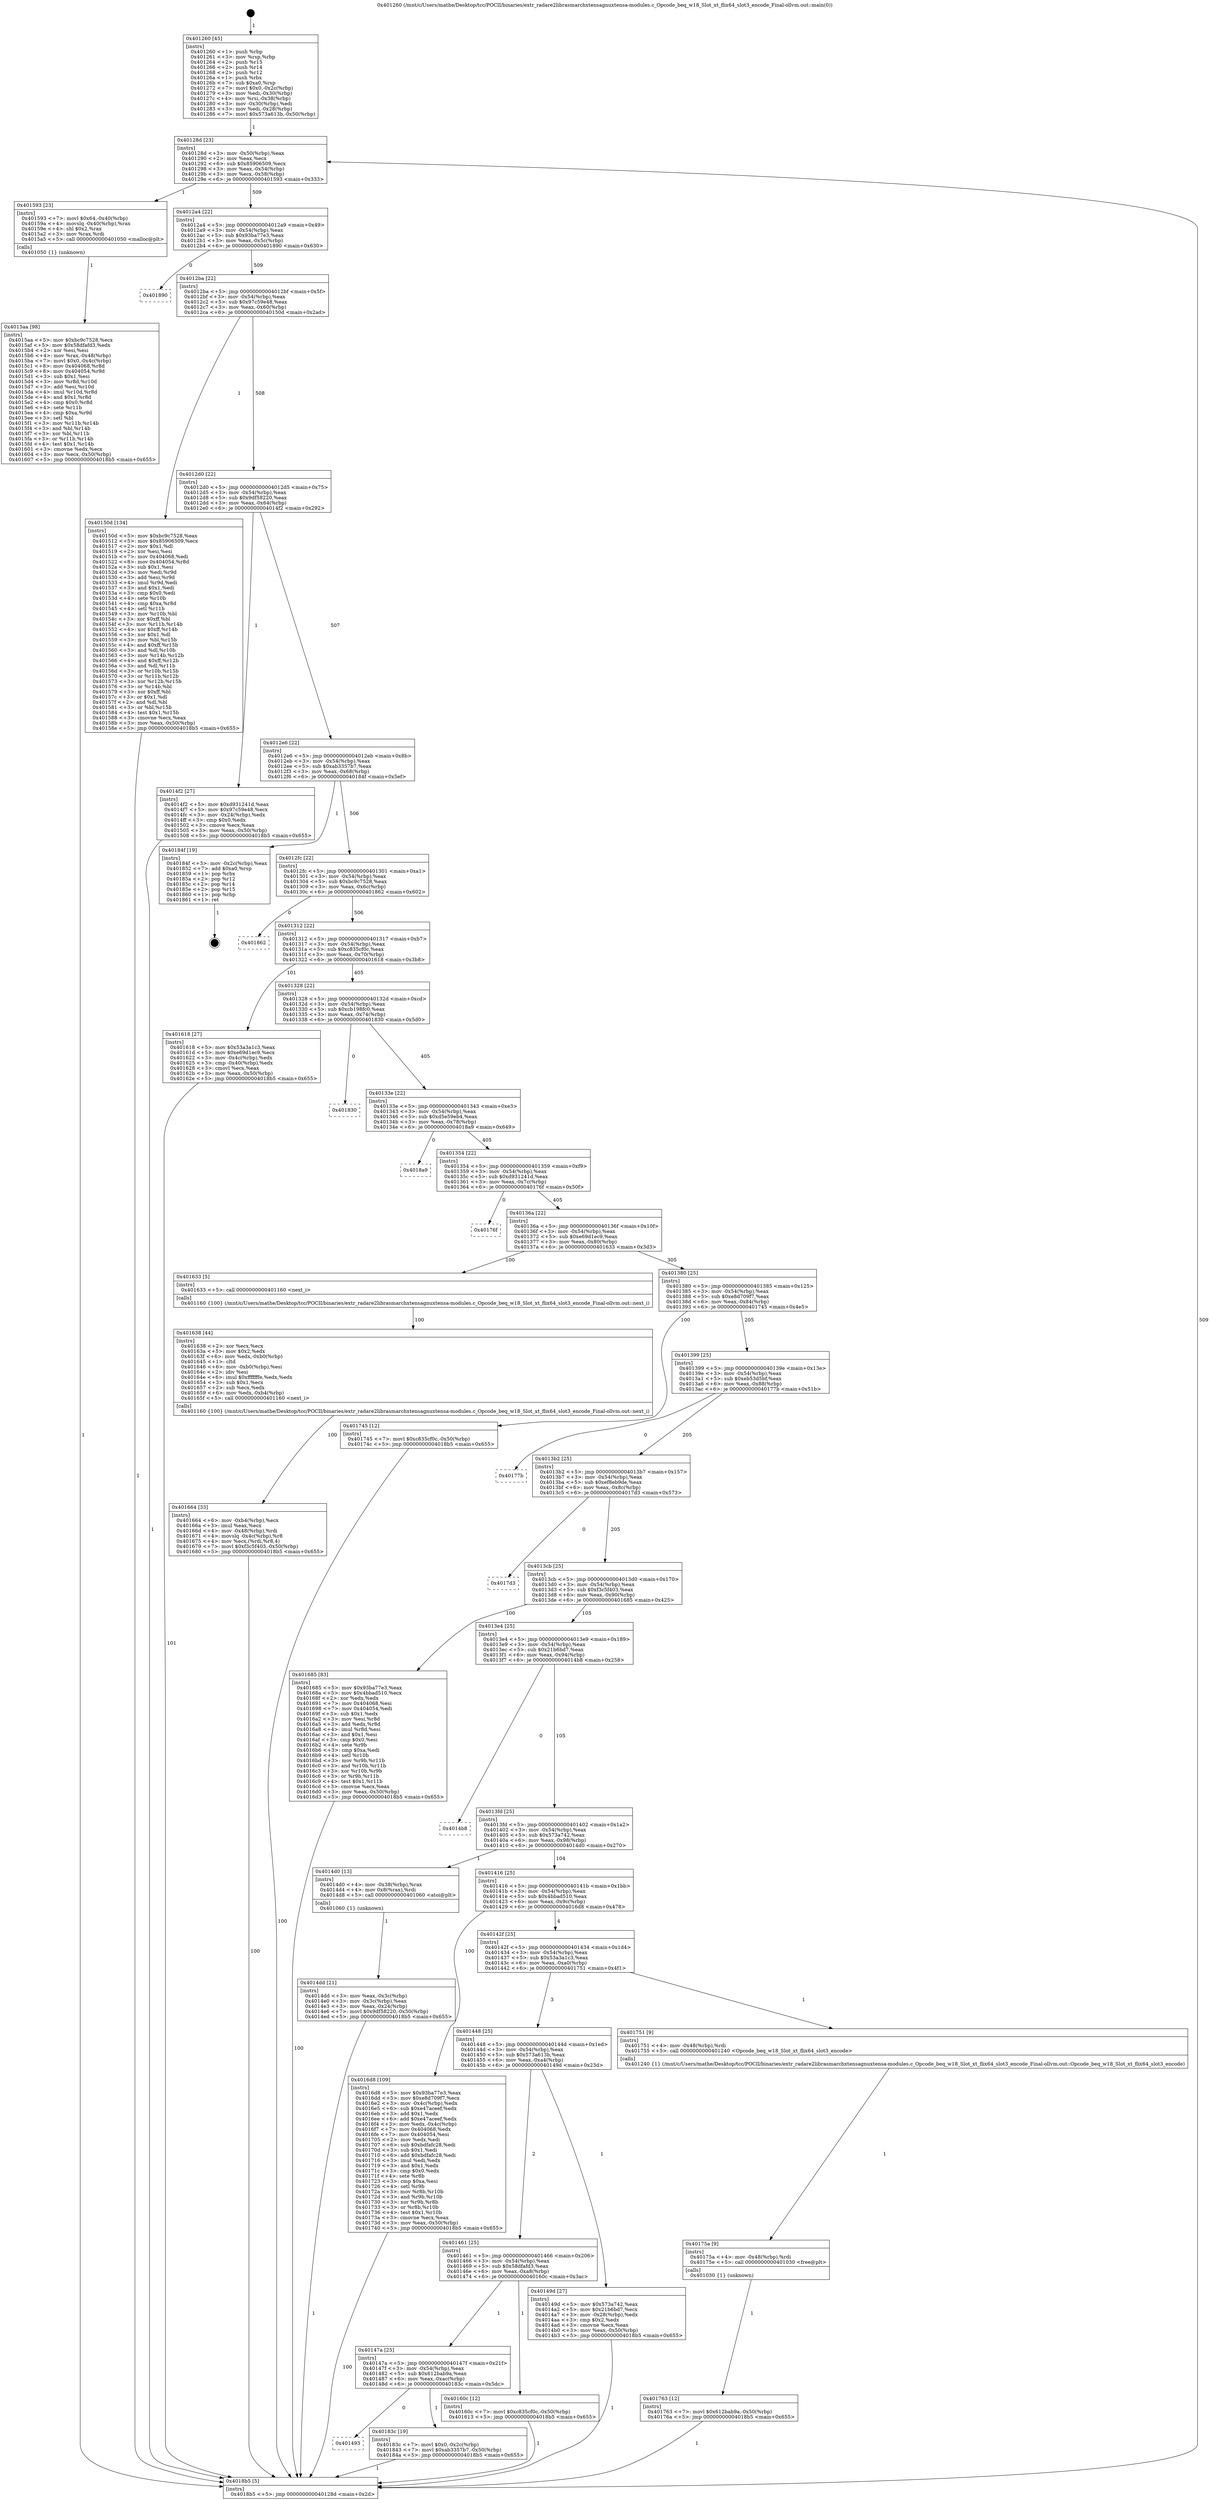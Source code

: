 digraph "0x401260" {
  label = "0x401260 (/mnt/c/Users/mathe/Desktop/tcc/POCII/binaries/extr_radare2librasmarchxtensagnuxtensa-modules.c_Opcode_beq_w18_Slot_xt_flix64_slot3_encode_Final-ollvm.out::main(0))"
  labelloc = "t"
  node[shape=record]

  Entry [label="",width=0.3,height=0.3,shape=circle,fillcolor=black,style=filled]
  "0x40128d" [label="{
     0x40128d [23]\l
     | [instrs]\l
     &nbsp;&nbsp;0x40128d \<+3\>: mov -0x50(%rbp),%eax\l
     &nbsp;&nbsp;0x401290 \<+2\>: mov %eax,%ecx\l
     &nbsp;&nbsp;0x401292 \<+6\>: sub $0x85906509,%ecx\l
     &nbsp;&nbsp;0x401298 \<+3\>: mov %eax,-0x54(%rbp)\l
     &nbsp;&nbsp;0x40129b \<+3\>: mov %ecx,-0x58(%rbp)\l
     &nbsp;&nbsp;0x40129e \<+6\>: je 0000000000401593 \<main+0x333\>\l
  }"]
  "0x401593" [label="{
     0x401593 [23]\l
     | [instrs]\l
     &nbsp;&nbsp;0x401593 \<+7\>: movl $0x64,-0x40(%rbp)\l
     &nbsp;&nbsp;0x40159a \<+4\>: movslq -0x40(%rbp),%rax\l
     &nbsp;&nbsp;0x40159e \<+4\>: shl $0x2,%rax\l
     &nbsp;&nbsp;0x4015a2 \<+3\>: mov %rax,%rdi\l
     &nbsp;&nbsp;0x4015a5 \<+5\>: call 0000000000401050 \<malloc@plt\>\l
     | [calls]\l
     &nbsp;&nbsp;0x401050 \{1\} (unknown)\l
  }"]
  "0x4012a4" [label="{
     0x4012a4 [22]\l
     | [instrs]\l
     &nbsp;&nbsp;0x4012a4 \<+5\>: jmp 00000000004012a9 \<main+0x49\>\l
     &nbsp;&nbsp;0x4012a9 \<+3\>: mov -0x54(%rbp),%eax\l
     &nbsp;&nbsp;0x4012ac \<+5\>: sub $0x93ba77e3,%eax\l
     &nbsp;&nbsp;0x4012b1 \<+3\>: mov %eax,-0x5c(%rbp)\l
     &nbsp;&nbsp;0x4012b4 \<+6\>: je 0000000000401890 \<main+0x630\>\l
  }"]
  Exit [label="",width=0.3,height=0.3,shape=circle,fillcolor=black,style=filled,peripheries=2]
  "0x401890" [label="{
     0x401890\l
  }", style=dashed]
  "0x4012ba" [label="{
     0x4012ba [22]\l
     | [instrs]\l
     &nbsp;&nbsp;0x4012ba \<+5\>: jmp 00000000004012bf \<main+0x5f\>\l
     &nbsp;&nbsp;0x4012bf \<+3\>: mov -0x54(%rbp),%eax\l
     &nbsp;&nbsp;0x4012c2 \<+5\>: sub $0x97c59e48,%eax\l
     &nbsp;&nbsp;0x4012c7 \<+3\>: mov %eax,-0x60(%rbp)\l
     &nbsp;&nbsp;0x4012ca \<+6\>: je 000000000040150d \<main+0x2ad\>\l
  }"]
  "0x401493" [label="{
     0x401493\l
  }", style=dashed]
  "0x40150d" [label="{
     0x40150d [134]\l
     | [instrs]\l
     &nbsp;&nbsp;0x40150d \<+5\>: mov $0xbc9c7528,%eax\l
     &nbsp;&nbsp;0x401512 \<+5\>: mov $0x85906509,%ecx\l
     &nbsp;&nbsp;0x401517 \<+2\>: mov $0x1,%dl\l
     &nbsp;&nbsp;0x401519 \<+2\>: xor %esi,%esi\l
     &nbsp;&nbsp;0x40151b \<+7\>: mov 0x404068,%edi\l
     &nbsp;&nbsp;0x401522 \<+8\>: mov 0x404054,%r8d\l
     &nbsp;&nbsp;0x40152a \<+3\>: sub $0x1,%esi\l
     &nbsp;&nbsp;0x40152d \<+3\>: mov %edi,%r9d\l
     &nbsp;&nbsp;0x401530 \<+3\>: add %esi,%r9d\l
     &nbsp;&nbsp;0x401533 \<+4\>: imul %r9d,%edi\l
     &nbsp;&nbsp;0x401537 \<+3\>: and $0x1,%edi\l
     &nbsp;&nbsp;0x40153a \<+3\>: cmp $0x0,%edi\l
     &nbsp;&nbsp;0x40153d \<+4\>: sete %r10b\l
     &nbsp;&nbsp;0x401541 \<+4\>: cmp $0xa,%r8d\l
     &nbsp;&nbsp;0x401545 \<+4\>: setl %r11b\l
     &nbsp;&nbsp;0x401549 \<+3\>: mov %r10b,%bl\l
     &nbsp;&nbsp;0x40154c \<+3\>: xor $0xff,%bl\l
     &nbsp;&nbsp;0x40154f \<+3\>: mov %r11b,%r14b\l
     &nbsp;&nbsp;0x401552 \<+4\>: xor $0xff,%r14b\l
     &nbsp;&nbsp;0x401556 \<+3\>: xor $0x1,%dl\l
     &nbsp;&nbsp;0x401559 \<+3\>: mov %bl,%r15b\l
     &nbsp;&nbsp;0x40155c \<+4\>: and $0xff,%r15b\l
     &nbsp;&nbsp;0x401560 \<+3\>: and %dl,%r10b\l
     &nbsp;&nbsp;0x401563 \<+3\>: mov %r14b,%r12b\l
     &nbsp;&nbsp;0x401566 \<+4\>: and $0xff,%r12b\l
     &nbsp;&nbsp;0x40156a \<+3\>: and %dl,%r11b\l
     &nbsp;&nbsp;0x40156d \<+3\>: or %r10b,%r15b\l
     &nbsp;&nbsp;0x401570 \<+3\>: or %r11b,%r12b\l
     &nbsp;&nbsp;0x401573 \<+3\>: xor %r12b,%r15b\l
     &nbsp;&nbsp;0x401576 \<+3\>: or %r14b,%bl\l
     &nbsp;&nbsp;0x401579 \<+3\>: xor $0xff,%bl\l
     &nbsp;&nbsp;0x40157c \<+3\>: or $0x1,%dl\l
     &nbsp;&nbsp;0x40157f \<+2\>: and %dl,%bl\l
     &nbsp;&nbsp;0x401581 \<+3\>: or %bl,%r15b\l
     &nbsp;&nbsp;0x401584 \<+4\>: test $0x1,%r15b\l
     &nbsp;&nbsp;0x401588 \<+3\>: cmovne %ecx,%eax\l
     &nbsp;&nbsp;0x40158b \<+3\>: mov %eax,-0x50(%rbp)\l
     &nbsp;&nbsp;0x40158e \<+5\>: jmp 00000000004018b5 \<main+0x655\>\l
  }"]
  "0x4012d0" [label="{
     0x4012d0 [22]\l
     | [instrs]\l
     &nbsp;&nbsp;0x4012d0 \<+5\>: jmp 00000000004012d5 \<main+0x75\>\l
     &nbsp;&nbsp;0x4012d5 \<+3\>: mov -0x54(%rbp),%eax\l
     &nbsp;&nbsp;0x4012d8 \<+5\>: sub $0x9df58220,%eax\l
     &nbsp;&nbsp;0x4012dd \<+3\>: mov %eax,-0x64(%rbp)\l
     &nbsp;&nbsp;0x4012e0 \<+6\>: je 00000000004014f2 \<main+0x292\>\l
  }"]
  "0x40183c" [label="{
     0x40183c [19]\l
     | [instrs]\l
     &nbsp;&nbsp;0x40183c \<+7\>: movl $0x0,-0x2c(%rbp)\l
     &nbsp;&nbsp;0x401843 \<+7\>: movl $0xab3357b7,-0x50(%rbp)\l
     &nbsp;&nbsp;0x40184a \<+5\>: jmp 00000000004018b5 \<main+0x655\>\l
  }"]
  "0x4014f2" [label="{
     0x4014f2 [27]\l
     | [instrs]\l
     &nbsp;&nbsp;0x4014f2 \<+5\>: mov $0xd931241d,%eax\l
     &nbsp;&nbsp;0x4014f7 \<+5\>: mov $0x97c59e48,%ecx\l
     &nbsp;&nbsp;0x4014fc \<+3\>: mov -0x24(%rbp),%edx\l
     &nbsp;&nbsp;0x4014ff \<+3\>: cmp $0x0,%edx\l
     &nbsp;&nbsp;0x401502 \<+3\>: cmove %ecx,%eax\l
     &nbsp;&nbsp;0x401505 \<+3\>: mov %eax,-0x50(%rbp)\l
     &nbsp;&nbsp;0x401508 \<+5\>: jmp 00000000004018b5 \<main+0x655\>\l
  }"]
  "0x4012e6" [label="{
     0x4012e6 [22]\l
     | [instrs]\l
     &nbsp;&nbsp;0x4012e6 \<+5\>: jmp 00000000004012eb \<main+0x8b\>\l
     &nbsp;&nbsp;0x4012eb \<+3\>: mov -0x54(%rbp),%eax\l
     &nbsp;&nbsp;0x4012ee \<+5\>: sub $0xab3357b7,%eax\l
     &nbsp;&nbsp;0x4012f3 \<+3\>: mov %eax,-0x68(%rbp)\l
     &nbsp;&nbsp;0x4012f6 \<+6\>: je 000000000040184f \<main+0x5ef\>\l
  }"]
  "0x401763" [label="{
     0x401763 [12]\l
     | [instrs]\l
     &nbsp;&nbsp;0x401763 \<+7\>: movl $0x612bab9a,-0x50(%rbp)\l
     &nbsp;&nbsp;0x40176a \<+5\>: jmp 00000000004018b5 \<main+0x655\>\l
  }"]
  "0x40184f" [label="{
     0x40184f [19]\l
     | [instrs]\l
     &nbsp;&nbsp;0x40184f \<+3\>: mov -0x2c(%rbp),%eax\l
     &nbsp;&nbsp;0x401852 \<+7\>: add $0xa0,%rsp\l
     &nbsp;&nbsp;0x401859 \<+1\>: pop %rbx\l
     &nbsp;&nbsp;0x40185a \<+2\>: pop %r12\l
     &nbsp;&nbsp;0x40185c \<+2\>: pop %r14\l
     &nbsp;&nbsp;0x40185e \<+2\>: pop %r15\l
     &nbsp;&nbsp;0x401860 \<+1\>: pop %rbp\l
     &nbsp;&nbsp;0x401861 \<+1\>: ret\l
  }"]
  "0x4012fc" [label="{
     0x4012fc [22]\l
     | [instrs]\l
     &nbsp;&nbsp;0x4012fc \<+5\>: jmp 0000000000401301 \<main+0xa1\>\l
     &nbsp;&nbsp;0x401301 \<+3\>: mov -0x54(%rbp),%eax\l
     &nbsp;&nbsp;0x401304 \<+5\>: sub $0xbc9c7528,%eax\l
     &nbsp;&nbsp;0x401309 \<+3\>: mov %eax,-0x6c(%rbp)\l
     &nbsp;&nbsp;0x40130c \<+6\>: je 0000000000401862 \<main+0x602\>\l
  }"]
  "0x40175a" [label="{
     0x40175a [9]\l
     | [instrs]\l
     &nbsp;&nbsp;0x40175a \<+4\>: mov -0x48(%rbp),%rdi\l
     &nbsp;&nbsp;0x40175e \<+5\>: call 0000000000401030 \<free@plt\>\l
     | [calls]\l
     &nbsp;&nbsp;0x401030 \{1\} (unknown)\l
  }"]
  "0x401862" [label="{
     0x401862\l
  }", style=dashed]
  "0x401312" [label="{
     0x401312 [22]\l
     | [instrs]\l
     &nbsp;&nbsp;0x401312 \<+5\>: jmp 0000000000401317 \<main+0xb7\>\l
     &nbsp;&nbsp;0x401317 \<+3\>: mov -0x54(%rbp),%eax\l
     &nbsp;&nbsp;0x40131a \<+5\>: sub $0xc835cf0c,%eax\l
     &nbsp;&nbsp;0x40131f \<+3\>: mov %eax,-0x70(%rbp)\l
     &nbsp;&nbsp;0x401322 \<+6\>: je 0000000000401618 \<main+0x3b8\>\l
  }"]
  "0x401664" [label="{
     0x401664 [33]\l
     | [instrs]\l
     &nbsp;&nbsp;0x401664 \<+6\>: mov -0xb4(%rbp),%ecx\l
     &nbsp;&nbsp;0x40166a \<+3\>: imul %eax,%ecx\l
     &nbsp;&nbsp;0x40166d \<+4\>: mov -0x48(%rbp),%rdi\l
     &nbsp;&nbsp;0x401671 \<+4\>: movslq -0x4c(%rbp),%r8\l
     &nbsp;&nbsp;0x401675 \<+4\>: mov %ecx,(%rdi,%r8,4)\l
     &nbsp;&nbsp;0x401679 \<+7\>: movl $0xf3c5f403,-0x50(%rbp)\l
     &nbsp;&nbsp;0x401680 \<+5\>: jmp 00000000004018b5 \<main+0x655\>\l
  }"]
  "0x401618" [label="{
     0x401618 [27]\l
     | [instrs]\l
     &nbsp;&nbsp;0x401618 \<+5\>: mov $0x53a3a1c3,%eax\l
     &nbsp;&nbsp;0x40161d \<+5\>: mov $0xe69d1ec9,%ecx\l
     &nbsp;&nbsp;0x401622 \<+3\>: mov -0x4c(%rbp),%edx\l
     &nbsp;&nbsp;0x401625 \<+3\>: cmp -0x40(%rbp),%edx\l
     &nbsp;&nbsp;0x401628 \<+3\>: cmovl %ecx,%eax\l
     &nbsp;&nbsp;0x40162b \<+3\>: mov %eax,-0x50(%rbp)\l
     &nbsp;&nbsp;0x40162e \<+5\>: jmp 00000000004018b5 \<main+0x655\>\l
  }"]
  "0x401328" [label="{
     0x401328 [22]\l
     | [instrs]\l
     &nbsp;&nbsp;0x401328 \<+5\>: jmp 000000000040132d \<main+0xcd\>\l
     &nbsp;&nbsp;0x40132d \<+3\>: mov -0x54(%rbp),%eax\l
     &nbsp;&nbsp;0x401330 \<+5\>: sub $0xcb198fc0,%eax\l
     &nbsp;&nbsp;0x401335 \<+3\>: mov %eax,-0x74(%rbp)\l
     &nbsp;&nbsp;0x401338 \<+6\>: je 0000000000401830 \<main+0x5d0\>\l
  }"]
  "0x401638" [label="{
     0x401638 [44]\l
     | [instrs]\l
     &nbsp;&nbsp;0x401638 \<+2\>: xor %ecx,%ecx\l
     &nbsp;&nbsp;0x40163a \<+5\>: mov $0x2,%edx\l
     &nbsp;&nbsp;0x40163f \<+6\>: mov %edx,-0xb0(%rbp)\l
     &nbsp;&nbsp;0x401645 \<+1\>: cltd\l
     &nbsp;&nbsp;0x401646 \<+6\>: mov -0xb0(%rbp),%esi\l
     &nbsp;&nbsp;0x40164c \<+2\>: idiv %esi\l
     &nbsp;&nbsp;0x40164e \<+6\>: imul $0xfffffffe,%edx,%edx\l
     &nbsp;&nbsp;0x401654 \<+3\>: sub $0x1,%ecx\l
     &nbsp;&nbsp;0x401657 \<+2\>: sub %ecx,%edx\l
     &nbsp;&nbsp;0x401659 \<+6\>: mov %edx,-0xb4(%rbp)\l
     &nbsp;&nbsp;0x40165f \<+5\>: call 0000000000401160 \<next_i\>\l
     | [calls]\l
     &nbsp;&nbsp;0x401160 \{100\} (/mnt/c/Users/mathe/Desktop/tcc/POCII/binaries/extr_radare2librasmarchxtensagnuxtensa-modules.c_Opcode_beq_w18_Slot_xt_flix64_slot3_encode_Final-ollvm.out::next_i)\l
  }"]
  "0x401830" [label="{
     0x401830\l
  }", style=dashed]
  "0x40133e" [label="{
     0x40133e [22]\l
     | [instrs]\l
     &nbsp;&nbsp;0x40133e \<+5\>: jmp 0000000000401343 \<main+0xe3\>\l
     &nbsp;&nbsp;0x401343 \<+3\>: mov -0x54(%rbp),%eax\l
     &nbsp;&nbsp;0x401346 \<+5\>: sub $0xd5e59eb4,%eax\l
     &nbsp;&nbsp;0x40134b \<+3\>: mov %eax,-0x78(%rbp)\l
     &nbsp;&nbsp;0x40134e \<+6\>: je 00000000004018a9 \<main+0x649\>\l
  }"]
  "0x40147a" [label="{
     0x40147a [25]\l
     | [instrs]\l
     &nbsp;&nbsp;0x40147a \<+5\>: jmp 000000000040147f \<main+0x21f\>\l
     &nbsp;&nbsp;0x40147f \<+3\>: mov -0x54(%rbp),%eax\l
     &nbsp;&nbsp;0x401482 \<+5\>: sub $0x612bab9a,%eax\l
     &nbsp;&nbsp;0x401487 \<+6\>: mov %eax,-0xac(%rbp)\l
     &nbsp;&nbsp;0x40148d \<+6\>: je 000000000040183c \<main+0x5dc\>\l
  }"]
  "0x4018a9" [label="{
     0x4018a9\l
  }", style=dashed]
  "0x401354" [label="{
     0x401354 [22]\l
     | [instrs]\l
     &nbsp;&nbsp;0x401354 \<+5\>: jmp 0000000000401359 \<main+0xf9\>\l
     &nbsp;&nbsp;0x401359 \<+3\>: mov -0x54(%rbp),%eax\l
     &nbsp;&nbsp;0x40135c \<+5\>: sub $0xd931241d,%eax\l
     &nbsp;&nbsp;0x401361 \<+3\>: mov %eax,-0x7c(%rbp)\l
     &nbsp;&nbsp;0x401364 \<+6\>: je 000000000040176f \<main+0x50f\>\l
  }"]
  "0x40160c" [label="{
     0x40160c [12]\l
     | [instrs]\l
     &nbsp;&nbsp;0x40160c \<+7\>: movl $0xc835cf0c,-0x50(%rbp)\l
     &nbsp;&nbsp;0x401613 \<+5\>: jmp 00000000004018b5 \<main+0x655\>\l
  }"]
  "0x40176f" [label="{
     0x40176f\l
  }", style=dashed]
  "0x40136a" [label="{
     0x40136a [22]\l
     | [instrs]\l
     &nbsp;&nbsp;0x40136a \<+5\>: jmp 000000000040136f \<main+0x10f\>\l
     &nbsp;&nbsp;0x40136f \<+3\>: mov -0x54(%rbp),%eax\l
     &nbsp;&nbsp;0x401372 \<+5\>: sub $0xe69d1ec9,%eax\l
     &nbsp;&nbsp;0x401377 \<+3\>: mov %eax,-0x80(%rbp)\l
     &nbsp;&nbsp;0x40137a \<+6\>: je 0000000000401633 \<main+0x3d3\>\l
  }"]
  "0x4015aa" [label="{
     0x4015aa [98]\l
     | [instrs]\l
     &nbsp;&nbsp;0x4015aa \<+5\>: mov $0xbc9c7528,%ecx\l
     &nbsp;&nbsp;0x4015af \<+5\>: mov $0x58dfafd3,%edx\l
     &nbsp;&nbsp;0x4015b4 \<+2\>: xor %esi,%esi\l
     &nbsp;&nbsp;0x4015b6 \<+4\>: mov %rax,-0x48(%rbp)\l
     &nbsp;&nbsp;0x4015ba \<+7\>: movl $0x0,-0x4c(%rbp)\l
     &nbsp;&nbsp;0x4015c1 \<+8\>: mov 0x404068,%r8d\l
     &nbsp;&nbsp;0x4015c9 \<+8\>: mov 0x404054,%r9d\l
     &nbsp;&nbsp;0x4015d1 \<+3\>: sub $0x1,%esi\l
     &nbsp;&nbsp;0x4015d4 \<+3\>: mov %r8d,%r10d\l
     &nbsp;&nbsp;0x4015d7 \<+3\>: add %esi,%r10d\l
     &nbsp;&nbsp;0x4015da \<+4\>: imul %r10d,%r8d\l
     &nbsp;&nbsp;0x4015de \<+4\>: and $0x1,%r8d\l
     &nbsp;&nbsp;0x4015e2 \<+4\>: cmp $0x0,%r8d\l
     &nbsp;&nbsp;0x4015e6 \<+4\>: sete %r11b\l
     &nbsp;&nbsp;0x4015ea \<+4\>: cmp $0xa,%r9d\l
     &nbsp;&nbsp;0x4015ee \<+3\>: setl %bl\l
     &nbsp;&nbsp;0x4015f1 \<+3\>: mov %r11b,%r14b\l
     &nbsp;&nbsp;0x4015f4 \<+3\>: and %bl,%r14b\l
     &nbsp;&nbsp;0x4015f7 \<+3\>: xor %bl,%r11b\l
     &nbsp;&nbsp;0x4015fa \<+3\>: or %r11b,%r14b\l
     &nbsp;&nbsp;0x4015fd \<+4\>: test $0x1,%r14b\l
     &nbsp;&nbsp;0x401601 \<+3\>: cmovne %edx,%ecx\l
     &nbsp;&nbsp;0x401604 \<+3\>: mov %ecx,-0x50(%rbp)\l
     &nbsp;&nbsp;0x401607 \<+5\>: jmp 00000000004018b5 \<main+0x655\>\l
  }"]
  "0x401633" [label="{
     0x401633 [5]\l
     | [instrs]\l
     &nbsp;&nbsp;0x401633 \<+5\>: call 0000000000401160 \<next_i\>\l
     | [calls]\l
     &nbsp;&nbsp;0x401160 \{100\} (/mnt/c/Users/mathe/Desktop/tcc/POCII/binaries/extr_radare2librasmarchxtensagnuxtensa-modules.c_Opcode_beq_w18_Slot_xt_flix64_slot3_encode_Final-ollvm.out::next_i)\l
  }"]
  "0x401380" [label="{
     0x401380 [25]\l
     | [instrs]\l
     &nbsp;&nbsp;0x401380 \<+5\>: jmp 0000000000401385 \<main+0x125\>\l
     &nbsp;&nbsp;0x401385 \<+3\>: mov -0x54(%rbp),%eax\l
     &nbsp;&nbsp;0x401388 \<+5\>: sub $0xe8d709f7,%eax\l
     &nbsp;&nbsp;0x40138d \<+6\>: mov %eax,-0x84(%rbp)\l
     &nbsp;&nbsp;0x401393 \<+6\>: je 0000000000401745 \<main+0x4e5\>\l
  }"]
  "0x4014dd" [label="{
     0x4014dd [21]\l
     | [instrs]\l
     &nbsp;&nbsp;0x4014dd \<+3\>: mov %eax,-0x3c(%rbp)\l
     &nbsp;&nbsp;0x4014e0 \<+3\>: mov -0x3c(%rbp),%eax\l
     &nbsp;&nbsp;0x4014e3 \<+3\>: mov %eax,-0x24(%rbp)\l
     &nbsp;&nbsp;0x4014e6 \<+7\>: movl $0x9df58220,-0x50(%rbp)\l
     &nbsp;&nbsp;0x4014ed \<+5\>: jmp 00000000004018b5 \<main+0x655\>\l
  }"]
  "0x401745" [label="{
     0x401745 [12]\l
     | [instrs]\l
     &nbsp;&nbsp;0x401745 \<+7\>: movl $0xc835cf0c,-0x50(%rbp)\l
     &nbsp;&nbsp;0x40174c \<+5\>: jmp 00000000004018b5 \<main+0x655\>\l
  }"]
  "0x401399" [label="{
     0x401399 [25]\l
     | [instrs]\l
     &nbsp;&nbsp;0x401399 \<+5\>: jmp 000000000040139e \<main+0x13e\>\l
     &nbsp;&nbsp;0x40139e \<+3\>: mov -0x54(%rbp),%eax\l
     &nbsp;&nbsp;0x4013a1 \<+5\>: sub $0xeb53d5bf,%eax\l
     &nbsp;&nbsp;0x4013a6 \<+6\>: mov %eax,-0x88(%rbp)\l
     &nbsp;&nbsp;0x4013ac \<+6\>: je 000000000040177b \<main+0x51b\>\l
  }"]
  "0x401260" [label="{
     0x401260 [45]\l
     | [instrs]\l
     &nbsp;&nbsp;0x401260 \<+1\>: push %rbp\l
     &nbsp;&nbsp;0x401261 \<+3\>: mov %rsp,%rbp\l
     &nbsp;&nbsp;0x401264 \<+2\>: push %r15\l
     &nbsp;&nbsp;0x401266 \<+2\>: push %r14\l
     &nbsp;&nbsp;0x401268 \<+2\>: push %r12\l
     &nbsp;&nbsp;0x40126a \<+1\>: push %rbx\l
     &nbsp;&nbsp;0x40126b \<+7\>: sub $0xa0,%rsp\l
     &nbsp;&nbsp;0x401272 \<+7\>: movl $0x0,-0x2c(%rbp)\l
     &nbsp;&nbsp;0x401279 \<+3\>: mov %edi,-0x30(%rbp)\l
     &nbsp;&nbsp;0x40127c \<+4\>: mov %rsi,-0x38(%rbp)\l
     &nbsp;&nbsp;0x401280 \<+3\>: mov -0x30(%rbp),%edi\l
     &nbsp;&nbsp;0x401283 \<+3\>: mov %edi,-0x28(%rbp)\l
     &nbsp;&nbsp;0x401286 \<+7\>: movl $0x573a613b,-0x50(%rbp)\l
  }"]
  "0x40177b" [label="{
     0x40177b\l
  }", style=dashed]
  "0x4013b2" [label="{
     0x4013b2 [25]\l
     | [instrs]\l
     &nbsp;&nbsp;0x4013b2 \<+5\>: jmp 00000000004013b7 \<main+0x157\>\l
     &nbsp;&nbsp;0x4013b7 \<+3\>: mov -0x54(%rbp),%eax\l
     &nbsp;&nbsp;0x4013ba \<+5\>: sub $0xef8eb9de,%eax\l
     &nbsp;&nbsp;0x4013bf \<+6\>: mov %eax,-0x8c(%rbp)\l
     &nbsp;&nbsp;0x4013c5 \<+6\>: je 00000000004017d3 \<main+0x573\>\l
  }"]
  "0x4018b5" [label="{
     0x4018b5 [5]\l
     | [instrs]\l
     &nbsp;&nbsp;0x4018b5 \<+5\>: jmp 000000000040128d \<main+0x2d\>\l
  }"]
  "0x4017d3" [label="{
     0x4017d3\l
  }", style=dashed]
  "0x4013cb" [label="{
     0x4013cb [25]\l
     | [instrs]\l
     &nbsp;&nbsp;0x4013cb \<+5\>: jmp 00000000004013d0 \<main+0x170\>\l
     &nbsp;&nbsp;0x4013d0 \<+3\>: mov -0x54(%rbp),%eax\l
     &nbsp;&nbsp;0x4013d3 \<+5\>: sub $0xf3c5f403,%eax\l
     &nbsp;&nbsp;0x4013d8 \<+6\>: mov %eax,-0x90(%rbp)\l
     &nbsp;&nbsp;0x4013de \<+6\>: je 0000000000401685 \<main+0x425\>\l
  }"]
  "0x401461" [label="{
     0x401461 [25]\l
     | [instrs]\l
     &nbsp;&nbsp;0x401461 \<+5\>: jmp 0000000000401466 \<main+0x206\>\l
     &nbsp;&nbsp;0x401466 \<+3\>: mov -0x54(%rbp),%eax\l
     &nbsp;&nbsp;0x401469 \<+5\>: sub $0x58dfafd3,%eax\l
     &nbsp;&nbsp;0x40146e \<+6\>: mov %eax,-0xa8(%rbp)\l
     &nbsp;&nbsp;0x401474 \<+6\>: je 000000000040160c \<main+0x3ac\>\l
  }"]
  "0x401685" [label="{
     0x401685 [83]\l
     | [instrs]\l
     &nbsp;&nbsp;0x401685 \<+5\>: mov $0x93ba77e3,%eax\l
     &nbsp;&nbsp;0x40168a \<+5\>: mov $0x4bbad510,%ecx\l
     &nbsp;&nbsp;0x40168f \<+2\>: xor %edx,%edx\l
     &nbsp;&nbsp;0x401691 \<+7\>: mov 0x404068,%esi\l
     &nbsp;&nbsp;0x401698 \<+7\>: mov 0x404054,%edi\l
     &nbsp;&nbsp;0x40169f \<+3\>: sub $0x1,%edx\l
     &nbsp;&nbsp;0x4016a2 \<+3\>: mov %esi,%r8d\l
     &nbsp;&nbsp;0x4016a5 \<+3\>: add %edx,%r8d\l
     &nbsp;&nbsp;0x4016a8 \<+4\>: imul %r8d,%esi\l
     &nbsp;&nbsp;0x4016ac \<+3\>: and $0x1,%esi\l
     &nbsp;&nbsp;0x4016af \<+3\>: cmp $0x0,%esi\l
     &nbsp;&nbsp;0x4016b2 \<+4\>: sete %r9b\l
     &nbsp;&nbsp;0x4016b6 \<+3\>: cmp $0xa,%edi\l
     &nbsp;&nbsp;0x4016b9 \<+4\>: setl %r10b\l
     &nbsp;&nbsp;0x4016bd \<+3\>: mov %r9b,%r11b\l
     &nbsp;&nbsp;0x4016c0 \<+3\>: and %r10b,%r11b\l
     &nbsp;&nbsp;0x4016c3 \<+3\>: xor %r10b,%r9b\l
     &nbsp;&nbsp;0x4016c6 \<+3\>: or %r9b,%r11b\l
     &nbsp;&nbsp;0x4016c9 \<+4\>: test $0x1,%r11b\l
     &nbsp;&nbsp;0x4016cd \<+3\>: cmovne %ecx,%eax\l
     &nbsp;&nbsp;0x4016d0 \<+3\>: mov %eax,-0x50(%rbp)\l
     &nbsp;&nbsp;0x4016d3 \<+5\>: jmp 00000000004018b5 \<main+0x655\>\l
  }"]
  "0x4013e4" [label="{
     0x4013e4 [25]\l
     | [instrs]\l
     &nbsp;&nbsp;0x4013e4 \<+5\>: jmp 00000000004013e9 \<main+0x189\>\l
     &nbsp;&nbsp;0x4013e9 \<+3\>: mov -0x54(%rbp),%eax\l
     &nbsp;&nbsp;0x4013ec \<+5\>: sub $0x21b6bd7,%eax\l
     &nbsp;&nbsp;0x4013f1 \<+6\>: mov %eax,-0x94(%rbp)\l
     &nbsp;&nbsp;0x4013f7 \<+6\>: je 00000000004014b8 \<main+0x258\>\l
  }"]
  "0x40149d" [label="{
     0x40149d [27]\l
     | [instrs]\l
     &nbsp;&nbsp;0x40149d \<+5\>: mov $0x573a742,%eax\l
     &nbsp;&nbsp;0x4014a2 \<+5\>: mov $0x21b6bd7,%ecx\l
     &nbsp;&nbsp;0x4014a7 \<+3\>: mov -0x28(%rbp),%edx\l
     &nbsp;&nbsp;0x4014aa \<+3\>: cmp $0x2,%edx\l
     &nbsp;&nbsp;0x4014ad \<+3\>: cmovne %ecx,%eax\l
     &nbsp;&nbsp;0x4014b0 \<+3\>: mov %eax,-0x50(%rbp)\l
     &nbsp;&nbsp;0x4014b3 \<+5\>: jmp 00000000004018b5 \<main+0x655\>\l
  }"]
  "0x4014b8" [label="{
     0x4014b8\l
  }", style=dashed]
  "0x4013fd" [label="{
     0x4013fd [25]\l
     | [instrs]\l
     &nbsp;&nbsp;0x4013fd \<+5\>: jmp 0000000000401402 \<main+0x1a2\>\l
     &nbsp;&nbsp;0x401402 \<+3\>: mov -0x54(%rbp),%eax\l
     &nbsp;&nbsp;0x401405 \<+5\>: sub $0x573a742,%eax\l
     &nbsp;&nbsp;0x40140a \<+6\>: mov %eax,-0x98(%rbp)\l
     &nbsp;&nbsp;0x401410 \<+6\>: je 00000000004014d0 \<main+0x270\>\l
  }"]
  "0x401448" [label="{
     0x401448 [25]\l
     | [instrs]\l
     &nbsp;&nbsp;0x401448 \<+5\>: jmp 000000000040144d \<main+0x1ed\>\l
     &nbsp;&nbsp;0x40144d \<+3\>: mov -0x54(%rbp),%eax\l
     &nbsp;&nbsp;0x401450 \<+5\>: sub $0x573a613b,%eax\l
     &nbsp;&nbsp;0x401455 \<+6\>: mov %eax,-0xa4(%rbp)\l
     &nbsp;&nbsp;0x40145b \<+6\>: je 000000000040149d \<main+0x23d\>\l
  }"]
  "0x4014d0" [label="{
     0x4014d0 [13]\l
     | [instrs]\l
     &nbsp;&nbsp;0x4014d0 \<+4\>: mov -0x38(%rbp),%rax\l
     &nbsp;&nbsp;0x4014d4 \<+4\>: mov 0x8(%rax),%rdi\l
     &nbsp;&nbsp;0x4014d8 \<+5\>: call 0000000000401060 \<atoi@plt\>\l
     | [calls]\l
     &nbsp;&nbsp;0x401060 \{1\} (unknown)\l
  }"]
  "0x401416" [label="{
     0x401416 [25]\l
     | [instrs]\l
     &nbsp;&nbsp;0x401416 \<+5\>: jmp 000000000040141b \<main+0x1bb\>\l
     &nbsp;&nbsp;0x40141b \<+3\>: mov -0x54(%rbp),%eax\l
     &nbsp;&nbsp;0x40141e \<+5\>: sub $0x4bbad510,%eax\l
     &nbsp;&nbsp;0x401423 \<+6\>: mov %eax,-0x9c(%rbp)\l
     &nbsp;&nbsp;0x401429 \<+6\>: je 00000000004016d8 \<main+0x478\>\l
  }"]
  "0x401751" [label="{
     0x401751 [9]\l
     | [instrs]\l
     &nbsp;&nbsp;0x401751 \<+4\>: mov -0x48(%rbp),%rdi\l
     &nbsp;&nbsp;0x401755 \<+5\>: call 0000000000401240 \<Opcode_beq_w18_Slot_xt_flix64_slot3_encode\>\l
     | [calls]\l
     &nbsp;&nbsp;0x401240 \{1\} (/mnt/c/Users/mathe/Desktop/tcc/POCII/binaries/extr_radare2librasmarchxtensagnuxtensa-modules.c_Opcode_beq_w18_Slot_xt_flix64_slot3_encode_Final-ollvm.out::Opcode_beq_w18_Slot_xt_flix64_slot3_encode)\l
  }"]
  "0x4016d8" [label="{
     0x4016d8 [109]\l
     | [instrs]\l
     &nbsp;&nbsp;0x4016d8 \<+5\>: mov $0x93ba77e3,%eax\l
     &nbsp;&nbsp;0x4016dd \<+5\>: mov $0xe8d709f7,%ecx\l
     &nbsp;&nbsp;0x4016e2 \<+3\>: mov -0x4c(%rbp),%edx\l
     &nbsp;&nbsp;0x4016e5 \<+6\>: sub $0xe47aceef,%edx\l
     &nbsp;&nbsp;0x4016eb \<+3\>: add $0x1,%edx\l
     &nbsp;&nbsp;0x4016ee \<+6\>: add $0xe47aceef,%edx\l
     &nbsp;&nbsp;0x4016f4 \<+3\>: mov %edx,-0x4c(%rbp)\l
     &nbsp;&nbsp;0x4016f7 \<+7\>: mov 0x404068,%edx\l
     &nbsp;&nbsp;0x4016fe \<+7\>: mov 0x404054,%esi\l
     &nbsp;&nbsp;0x401705 \<+2\>: mov %edx,%edi\l
     &nbsp;&nbsp;0x401707 \<+6\>: sub $0xbdfafc28,%edi\l
     &nbsp;&nbsp;0x40170d \<+3\>: sub $0x1,%edi\l
     &nbsp;&nbsp;0x401710 \<+6\>: add $0xbdfafc28,%edi\l
     &nbsp;&nbsp;0x401716 \<+3\>: imul %edi,%edx\l
     &nbsp;&nbsp;0x401719 \<+3\>: and $0x1,%edx\l
     &nbsp;&nbsp;0x40171c \<+3\>: cmp $0x0,%edx\l
     &nbsp;&nbsp;0x40171f \<+4\>: sete %r8b\l
     &nbsp;&nbsp;0x401723 \<+3\>: cmp $0xa,%esi\l
     &nbsp;&nbsp;0x401726 \<+4\>: setl %r9b\l
     &nbsp;&nbsp;0x40172a \<+3\>: mov %r8b,%r10b\l
     &nbsp;&nbsp;0x40172d \<+3\>: and %r9b,%r10b\l
     &nbsp;&nbsp;0x401730 \<+3\>: xor %r9b,%r8b\l
     &nbsp;&nbsp;0x401733 \<+3\>: or %r8b,%r10b\l
     &nbsp;&nbsp;0x401736 \<+4\>: test $0x1,%r10b\l
     &nbsp;&nbsp;0x40173a \<+3\>: cmovne %ecx,%eax\l
     &nbsp;&nbsp;0x40173d \<+3\>: mov %eax,-0x50(%rbp)\l
     &nbsp;&nbsp;0x401740 \<+5\>: jmp 00000000004018b5 \<main+0x655\>\l
  }"]
  "0x40142f" [label="{
     0x40142f [25]\l
     | [instrs]\l
     &nbsp;&nbsp;0x40142f \<+5\>: jmp 0000000000401434 \<main+0x1d4\>\l
     &nbsp;&nbsp;0x401434 \<+3\>: mov -0x54(%rbp),%eax\l
     &nbsp;&nbsp;0x401437 \<+5\>: sub $0x53a3a1c3,%eax\l
     &nbsp;&nbsp;0x40143c \<+6\>: mov %eax,-0xa0(%rbp)\l
     &nbsp;&nbsp;0x401442 \<+6\>: je 0000000000401751 \<main+0x4f1\>\l
  }"]
  Entry -> "0x401260" [label=" 1"]
  "0x40128d" -> "0x401593" [label=" 1"]
  "0x40128d" -> "0x4012a4" [label=" 509"]
  "0x40184f" -> Exit [label=" 1"]
  "0x4012a4" -> "0x401890" [label=" 0"]
  "0x4012a4" -> "0x4012ba" [label=" 509"]
  "0x40183c" -> "0x4018b5" [label=" 1"]
  "0x4012ba" -> "0x40150d" [label=" 1"]
  "0x4012ba" -> "0x4012d0" [label=" 508"]
  "0x40147a" -> "0x401493" [label=" 0"]
  "0x4012d0" -> "0x4014f2" [label=" 1"]
  "0x4012d0" -> "0x4012e6" [label=" 507"]
  "0x40147a" -> "0x40183c" [label=" 1"]
  "0x4012e6" -> "0x40184f" [label=" 1"]
  "0x4012e6" -> "0x4012fc" [label=" 506"]
  "0x401763" -> "0x4018b5" [label=" 1"]
  "0x4012fc" -> "0x401862" [label=" 0"]
  "0x4012fc" -> "0x401312" [label=" 506"]
  "0x40175a" -> "0x401763" [label=" 1"]
  "0x401312" -> "0x401618" [label=" 101"]
  "0x401312" -> "0x401328" [label=" 405"]
  "0x401751" -> "0x40175a" [label=" 1"]
  "0x401328" -> "0x401830" [label=" 0"]
  "0x401328" -> "0x40133e" [label=" 405"]
  "0x401745" -> "0x4018b5" [label=" 100"]
  "0x40133e" -> "0x4018a9" [label=" 0"]
  "0x40133e" -> "0x401354" [label=" 405"]
  "0x4016d8" -> "0x4018b5" [label=" 100"]
  "0x401354" -> "0x40176f" [label=" 0"]
  "0x401354" -> "0x40136a" [label=" 405"]
  "0x401685" -> "0x4018b5" [label=" 100"]
  "0x40136a" -> "0x401633" [label=" 100"]
  "0x40136a" -> "0x401380" [label=" 305"]
  "0x401638" -> "0x401664" [label=" 100"]
  "0x401380" -> "0x401745" [label=" 100"]
  "0x401380" -> "0x401399" [label=" 205"]
  "0x401633" -> "0x401638" [label=" 100"]
  "0x401399" -> "0x40177b" [label=" 0"]
  "0x401399" -> "0x4013b2" [label=" 205"]
  "0x401618" -> "0x4018b5" [label=" 101"]
  "0x4013b2" -> "0x4017d3" [label=" 0"]
  "0x4013b2" -> "0x4013cb" [label=" 205"]
  "0x40160c" -> "0x4018b5" [label=" 1"]
  "0x4013cb" -> "0x401685" [label=" 100"]
  "0x4013cb" -> "0x4013e4" [label=" 105"]
  "0x401461" -> "0x40147a" [label=" 1"]
  "0x4013e4" -> "0x4014b8" [label=" 0"]
  "0x4013e4" -> "0x4013fd" [label=" 105"]
  "0x401461" -> "0x40160c" [label=" 1"]
  "0x4013fd" -> "0x4014d0" [label=" 1"]
  "0x4013fd" -> "0x401416" [label=" 104"]
  "0x4015aa" -> "0x4018b5" [label=" 1"]
  "0x401416" -> "0x4016d8" [label=" 100"]
  "0x401416" -> "0x40142f" [label=" 4"]
  "0x401593" -> "0x4015aa" [label=" 1"]
  "0x40142f" -> "0x401751" [label=" 1"]
  "0x40142f" -> "0x401448" [label=" 3"]
  "0x401664" -> "0x4018b5" [label=" 100"]
  "0x401448" -> "0x40149d" [label=" 1"]
  "0x401448" -> "0x401461" [label=" 2"]
  "0x40149d" -> "0x4018b5" [label=" 1"]
  "0x401260" -> "0x40128d" [label=" 1"]
  "0x4018b5" -> "0x40128d" [label=" 509"]
  "0x4014d0" -> "0x4014dd" [label=" 1"]
  "0x4014dd" -> "0x4018b5" [label=" 1"]
  "0x4014f2" -> "0x4018b5" [label=" 1"]
  "0x40150d" -> "0x4018b5" [label=" 1"]
}
